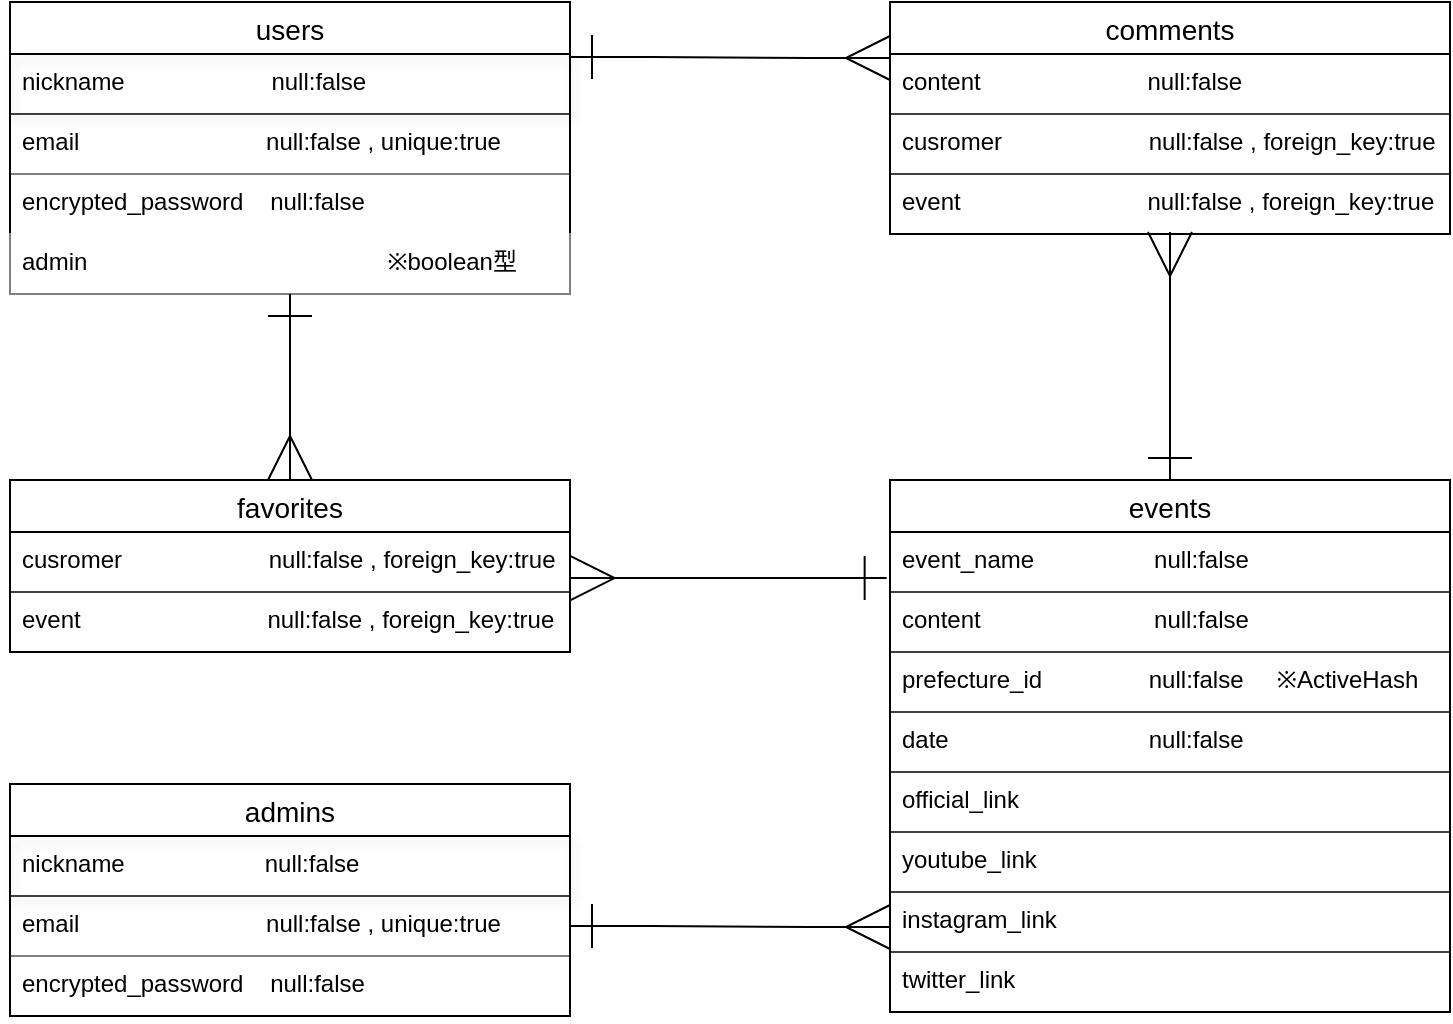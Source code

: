 <mxfile>
    <diagram id="mtUBJsGznqgdT3qcD4_Z" name="ページ1">
        <mxGraphModel dx="636" dy="779" grid="1" gridSize="10" guides="1" tooltips="1" connect="1" arrows="1" fold="1" page="1" pageScale="1" pageWidth="827" pageHeight="1169" math="0" shadow="0">
            <root>
                <mxCell id="0"/>
                <mxCell id="1" parent="0"/>
                <mxCell id="2" value="users" style="swimlane;fontStyle=0;childLayout=stackLayout;horizontal=1;startSize=26;horizontalStack=0;resizeParent=1;resizeParentMax=0;resizeLast=0;collapsible=1;marginBottom=0;align=center;fontSize=14;" parent="1" vertex="1">
                    <mxGeometry x="40" y="80" width="280" height="146" as="geometry">
                        <mxRectangle x="40" y="80" width="70" height="26" as="alternateBounds"/>
                    </mxGeometry>
                </mxCell>
                <mxCell id="3" value="nickname                      null:false " style="text;strokeColor=default;fillColor=none;spacingLeft=4;spacingRight=4;overflow=hidden;rotatable=0;points=[[0,0.5],[1,0.5]];portConstraint=eastwest;fontSize=12;opacity=50;shadow=1;" parent="2" vertex="1">
                    <mxGeometry y="26" width="280" height="30" as="geometry"/>
                </mxCell>
                <mxCell id="4" value="email                            null:false , unique:true" style="text;strokeColor=default;fillColor=none;spacingLeft=4;spacingRight=4;overflow=hidden;rotatable=0;points=[[0,0.5],[1,0.5]];portConstraint=eastwest;fontSize=12;opacity=50;" parent="2" vertex="1">
                    <mxGeometry y="56" width="280" height="30" as="geometry"/>
                </mxCell>
                <mxCell id="5" value="encrypted_password    null:false " style="text;strokeColor=none;fillColor=none;spacingLeft=4;spacingRight=4;overflow=hidden;rotatable=0;points=[[0,0.5],[1,0.5]];portConstraint=eastwest;fontSize=12;" parent="2" vertex="1">
                    <mxGeometry y="86" width="280" height="30" as="geometry"/>
                </mxCell>
                <mxCell id="50" value="admin                                             ※boolean型" style="text;strokeColor=#FFFFFF;fillColor=none;spacingLeft=4;spacingRight=4;overflow=hidden;rotatable=0;points=[[0,0.5],[1,0.5]];portConstraint=eastwest;fontSize=12;strokeWidth=1;opacity=50;" vertex="1" parent="2">
                    <mxGeometry y="116" width="280" height="30" as="geometry"/>
                </mxCell>
                <mxCell id="15" value="events" style="swimlane;fontStyle=0;childLayout=stackLayout;horizontal=1;startSize=26;horizontalStack=0;resizeParent=1;resizeParentMax=0;resizeLast=0;collapsible=1;marginBottom=0;align=center;fontSize=14;" parent="1" vertex="1">
                    <mxGeometry x="480" y="319" width="280" height="266" as="geometry"/>
                </mxCell>
                <mxCell id="16" value="event_name                  null:false" style="text;strokeColor=default;fillColor=none;spacingLeft=4;spacingRight=4;overflow=hidden;rotatable=0;points=[[0,0.5],[1,0.5]];portConstraint=eastwest;fontSize=12;opacity=50;" parent="15" vertex="1">
                    <mxGeometry y="26" width="280" height="30" as="geometry"/>
                </mxCell>
                <mxCell id="17" value="content                          null:false" style="text;strokeColor=default;fillColor=none;spacingLeft=4;spacingRight=4;overflow=hidden;rotatable=0;points=[[0,0.5],[1,0.5]];portConstraint=eastwest;fontSize=12;opacity=50;" parent="15" vertex="1">
                    <mxGeometry y="56" width="280" height="30" as="geometry"/>
                </mxCell>
                <mxCell id="21" value="prefecture_id                null:false     ※ActiveHash" style="text;strokeColor=default;fillColor=none;spacingLeft=4;spacingRight=4;overflow=hidden;rotatable=0;points=[[0,0.5],[1,0.5]];portConstraint=eastwest;fontSize=12;strokeWidth=1;opacity=50;" parent="15" vertex="1">
                    <mxGeometry y="86" width="280" height="30" as="geometry"/>
                </mxCell>
                <mxCell id="49" value="date                              null:false" style="text;strokeColor=default;fillColor=none;spacingLeft=4;spacingRight=4;overflow=hidden;rotatable=0;points=[[0,0.5],[1,0.5]];portConstraint=eastwest;fontSize=12;strokeWidth=1;opacity=50;" parent="15" vertex="1">
                    <mxGeometry y="116" width="280" height="30" as="geometry"/>
                </mxCell>
                <mxCell id="22" value="official_link " style="text;strokeColor=default;fillColor=none;spacingLeft=4;spacingRight=4;overflow=hidden;rotatable=0;points=[[0,0.5],[1,0.5]];portConstraint=eastwest;fontSize=12;opacity=50;" parent="15" vertex="1">
                    <mxGeometry y="146" width="280" height="30" as="geometry"/>
                </mxCell>
                <mxCell id="34" value="youtube_link" style="text;strokeColor=default;fillColor=none;spacingLeft=4;spacingRight=4;overflow=hidden;rotatable=0;points=[[0,0.5],[1,0.5]];portConstraint=eastwest;fontSize=12;opacity=50;" parent="15" vertex="1">
                    <mxGeometry y="176" width="280" height="30" as="geometry"/>
                </mxCell>
                <mxCell id="23" value="instagram_link    " style="text;strokeColor=default;fillColor=none;spacingLeft=4;spacingRight=4;overflow=hidden;rotatable=0;points=[[0,0.5],[1,0.5]];portConstraint=eastwest;fontSize=12;opacity=50;" parent="15" vertex="1">
                    <mxGeometry y="206" width="280" height="30" as="geometry"/>
                </mxCell>
                <mxCell id="24" value="twitter_link    " style="text;strokeColor=default;fillColor=none;spacingLeft=4;spacingRight=4;overflow=hidden;rotatable=0;points=[[0,0.5],[1,0.5]];portConstraint=eastwest;fontSize=12;opacity=50;" parent="15" vertex="1">
                    <mxGeometry y="236" width="280" height="30" as="geometry"/>
                </mxCell>
                <mxCell id="25" value="admins" style="swimlane;fontStyle=0;childLayout=stackLayout;horizontal=1;startSize=26;horizontalStack=0;resizeParent=1;resizeParentMax=0;resizeLast=0;collapsible=1;marginBottom=0;align=center;fontSize=14;" parent="1" vertex="1">
                    <mxGeometry x="40" y="471" width="280" height="116" as="geometry">
                        <mxRectangle x="40" y="80" width="70" height="26" as="alternateBounds"/>
                    </mxGeometry>
                </mxCell>
                <mxCell id="26" value="nickname                     null:false " style="text;strokeColor=default;fillColor=none;spacingLeft=4;spacingRight=4;overflow=hidden;rotatable=0;points=[[0,0.5],[1,0.5]];portConstraint=eastwest;fontSize=12;opacity=50;shadow=1;" parent="25" vertex="1">
                    <mxGeometry y="26" width="280" height="30" as="geometry"/>
                </mxCell>
                <mxCell id="27" value="email                            null:false , unique:true" style="text;strokeColor=default;fillColor=none;spacingLeft=4;spacingRight=4;overflow=hidden;rotatable=0;points=[[0,0.5],[1,0.5]];portConstraint=eastwest;fontSize=12;opacity=50;" parent="25" vertex="1">
                    <mxGeometry y="56" width="280" height="30" as="geometry"/>
                </mxCell>
                <mxCell id="28" value="encrypted_password    null:false " style="text;strokeColor=none;fillColor=none;spacingLeft=4;spacingRight=4;overflow=hidden;rotatable=0;points=[[0,0.5],[1,0.5]];portConstraint=eastwest;fontSize=12;" parent="25" vertex="1">
                    <mxGeometry y="86" width="280" height="30" as="geometry"/>
                </mxCell>
                <mxCell id="29" value="comments" style="swimlane;fontStyle=0;childLayout=stackLayout;horizontal=1;startSize=26;horizontalStack=0;resizeParent=1;resizeParentMax=0;resizeLast=0;collapsible=1;marginBottom=0;align=center;fontSize=14;" parent="1" vertex="1">
                    <mxGeometry x="480" y="80" width="280" height="116" as="geometry">
                        <mxRectangle x="40" y="80" width="70" height="26" as="alternateBounds"/>
                    </mxGeometry>
                </mxCell>
                <mxCell id="31" value="content                         null:false" style="text;strokeColor=default;fillColor=none;spacingLeft=4;spacingRight=4;overflow=hidden;rotatable=0;points=[[0,0.5],[1,0.5]];portConstraint=eastwest;fontSize=12;opacity=50;" parent="29" vertex="1">
                    <mxGeometry y="26" width="280" height="30" as="geometry"/>
                </mxCell>
                <mxCell id="44" value="cusromer                      null:false , foreign_key:true" style="text;strokeColor=default;fillColor=none;spacingLeft=4;spacingRight=4;overflow=hidden;rotatable=0;points=[[0,0.5],[1,0.5]];portConstraint=eastwest;fontSize=12;opacity=50;" parent="29" vertex="1">
                    <mxGeometry y="56" width="280" height="30" as="geometry"/>
                </mxCell>
                <mxCell id="43" value="event                            null:false , foreign_key:true" style="text;strokeColor=default;fillColor=none;spacingLeft=4;spacingRight=4;overflow=hidden;rotatable=0;points=[[0,0.5],[1,0.5]];portConstraint=eastwest;fontSize=12;opacity=50;" parent="29" vertex="1">
                    <mxGeometry y="86" width="280" height="30" as="geometry"/>
                </mxCell>
                <mxCell id="35" value="" style="edgeStyle=entityRelationEdgeStyle;fontSize=12;html=1;endArrow=ERmany;startSize=20;startArrow=ERone;startFill=0;endFill=0;strokeWidth=1;targetPerimeterSpacing=0;endSize=20;" parent="1" edge="1">
                    <mxGeometry width="100" height="100" relative="1" as="geometry">
                        <mxPoint x="320" y="107.5" as="sourcePoint"/>
                        <mxPoint x="480" y="108" as="targetPoint"/>
                    </mxGeometry>
                </mxCell>
                <mxCell id="38" value="" style="fontSize=12;html=1;endArrow=ERmany;startSize=20;startArrow=ERone;startFill=0;endFill=0;strokeWidth=1;targetPerimeterSpacing=0;endSize=20;exitX=0.5;exitY=0;exitDx=0;exitDy=0;" parent="1" source="15" edge="1">
                    <mxGeometry width="100" height="100" relative="1" as="geometry">
                        <mxPoint x="620" y="314" as="sourcePoint"/>
                        <mxPoint x="620" y="195" as="targetPoint"/>
                    </mxGeometry>
                </mxCell>
                <mxCell id="39" value="" style="edgeStyle=entityRelationEdgeStyle;fontSize=12;html=1;endArrow=ERmany;startSize=20;startArrow=ERone;startFill=0;endFill=0;strokeWidth=1;targetPerimeterSpacing=0;endSize=20;" parent="1" edge="1">
                    <mxGeometry width="100" height="100" relative="1" as="geometry">
                        <mxPoint x="320" y="542" as="sourcePoint"/>
                        <mxPoint x="480" y="542.5" as="targetPoint"/>
                    </mxGeometry>
                </mxCell>
                <mxCell id="40" value="favorites" style="swimlane;fontStyle=0;childLayout=stackLayout;horizontal=1;startSize=26;horizontalStack=0;resizeParent=1;resizeParentMax=0;resizeLast=0;collapsible=1;marginBottom=0;align=center;fontSize=14;" parent="1" vertex="1">
                    <mxGeometry x="40" y="319" width="280" height="86" as="geometry">
                        <mxRectangle x="40" y="80" width="70" height="26" as="alternateBounds"/>
                    </mxGeometry>
                </mxCell>
                <mxCell id="41" value="cusromer                      null:false , foreign_key:true" style="text;strokeColor=default;fillColor=none;spacingLeft=4;spacingRight=4;overflow=hidden;rotatable=0;points=[[0,0.5],[1,0.5]];portConstraint=eastwest;fontSize=12;opacity=50;" parent="40" vertex="1">
                    <mxGeometry y="26" width="280" height="30" as="geometry"/>
                </mxCell>
                <mxCell id="46" value="event                            null:false , foreign_key:true" style="text;strokeColor=default;fillColor=none;spacingLeft=4;spacingRight=4;overflow=hidden;rotatable=0;points=[[0,0.5],[1,0.5]];portConstraint=eastwest;fontSize=12;opacity=50;" parent="40" vertex="1">
                    <mxGeometry y="56" width="280" height="30" as="geometry"/>
                </mxCell>
                <mxCell id="47" value="" style="edgeStyle=entityRelationEdgeStyle;fontSize=12;html=1;endArrow=ERmany;startSize=20;startArrow=ERone;startFill=0;endFill=0;strokeWidth=1;targetPerimeterSpacing=0;endSize=20;exitX=-0.006;exitY=0.767;exitDx=0;exitDy=0;exitPerimeter=0;entryX=1.001;entryY=0.767;entryDx=0;entryDy=0;entryPerimeter=0;" parent="1" source="16" target="41" edge="1">
                    <mxGeometry width="100" height="100" relative="1" as="geometry">
                        <mxPoint x="450" y="362" as="sourcePoint"/>
                        <mxPoint x="480" y="370.5" as="targetPoint"/>
                    </mxGeometry>
                </mxCell>
                <mxCell id="48" value="" style="fontSize=12;html=1;endArrow=ERmany;startSize=20;startArrow=ERone;startFill=0;endFill=0;strokeWidth=1;targetPerimeterSpacing=0;endSize=20;entryX=0.5;entryY=0;entryDx=0;entryDy=0;exitX=0.5;exitY=1;exitDx=0;exitDy=0;" parent="1" target="40" edge="1" source="2">
                    <mxGeometry width="100" height="100" relative="1" as="geometry">
                        <mxPoint x="180" y="230" as="sourcePoint"/>
                        <mxPoint x="180" y="310" as="targetPoint"/>
                    </mxGeometry>
                </mxCell>
            </root>
        </mxGraphModel>
    </diagram>
</mxfile>